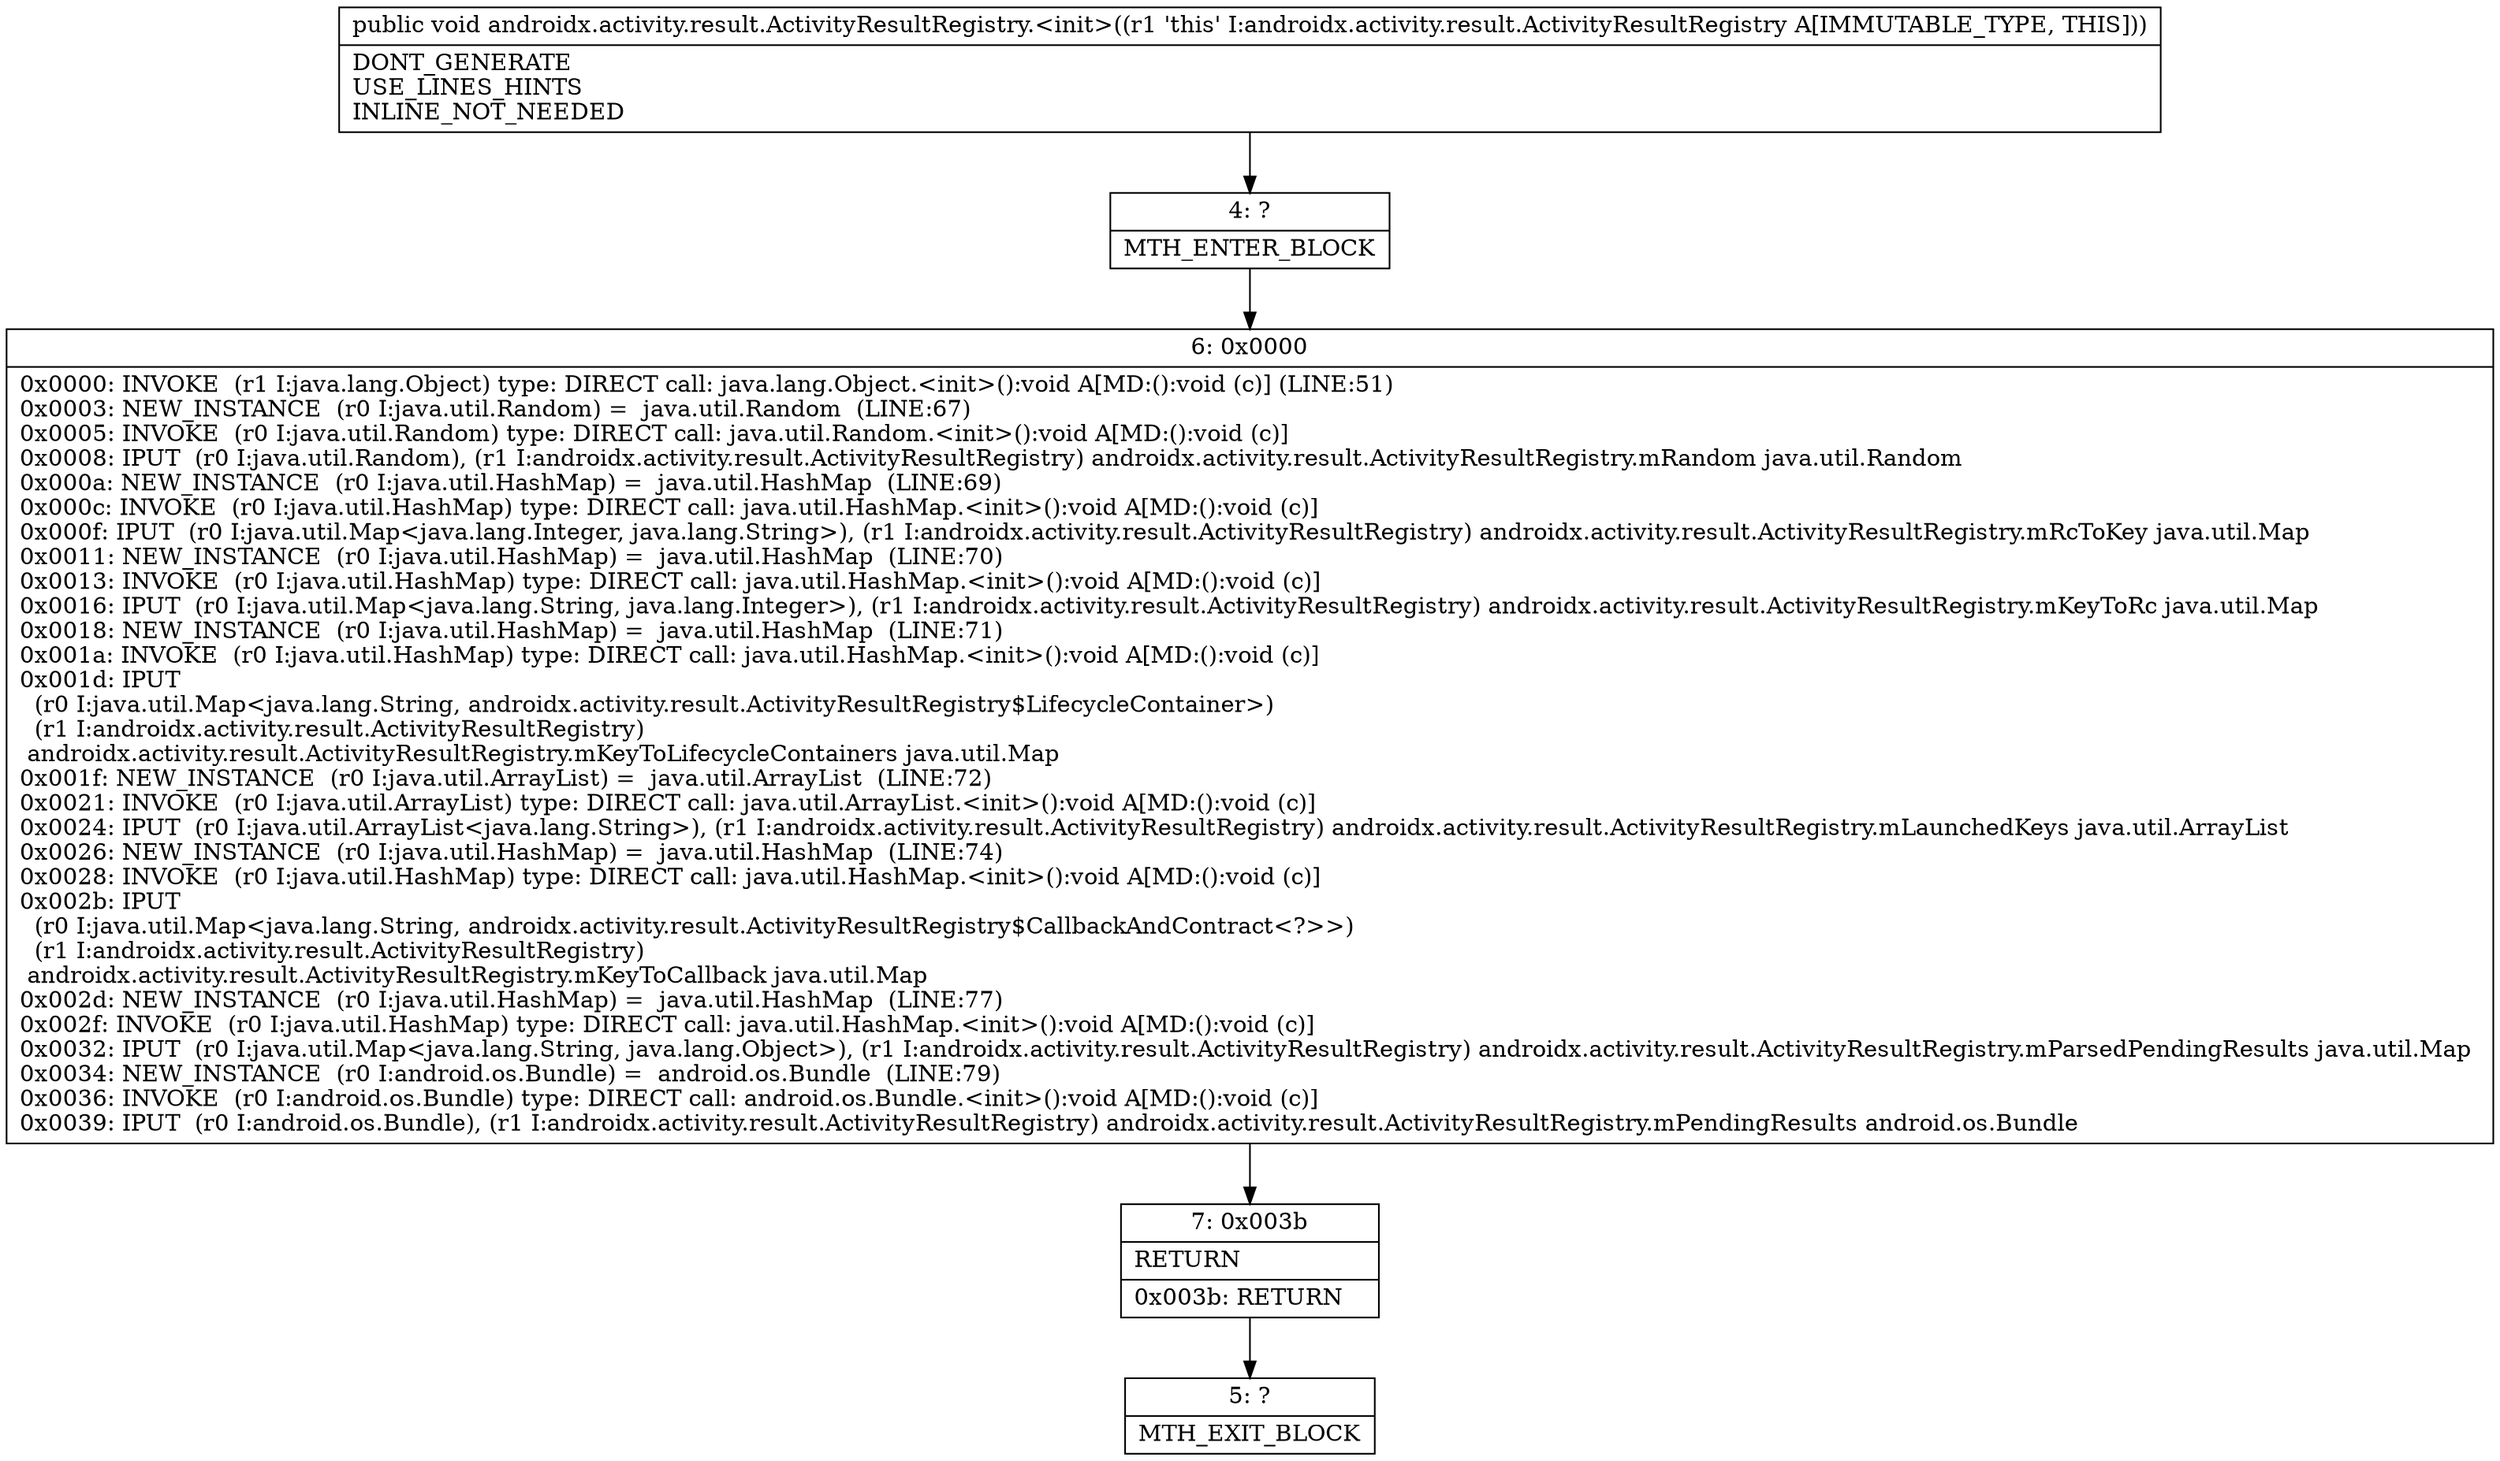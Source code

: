 digraph "CFG forandroidx.activity.result.ActivityResultRegistry.\<init\>()V" {
Node_4 [shape=record,label="{4\:\ ?|MTH_ENTER_BLOCK\l}"];
Node_6 [shape=record,label="{6\:\ 0x0000|0x0000: INVOKE  (r1 I:java.lang.Object) type: DIRECT call: java.lang.Object.\<init\>():void A[MD:():void (c)] (LINE:51)\l0x0003: NEW_INSTANCE  (r0 I:java.util.Random) =  java.util.Random  (LINE:67)\l0x0005: INVOKE  (r0 I:java.util.Random) type: DIRECT call: java.util.Random.\<init\>():void A[MD:():void (c)]\l0x0008: IPUT  (r0 I:java.util.Random), (r1 I:androidx.activity.result.ActivityResultRegistry) androidx.activity.result.ActivityResultRegistry.mRandom java.util.Random \l0x000a: NEW_INSTANCE  (r0 I:java.util.HashMap) =  java.util.HashMap  (LINE:69)\l0x000c: INVOKE  (r0 I:java.util.HashMap) type: DIRECT call: java.util.HashMap.\<init\>():void A[MD:():void (c)]\l0x000f: IPUT  (r0 I:java.util.Map\<java.lang.Integer, java.lang.String\>), (r1 I:androidx.activity.result.ActivityResultRegistry) androidx.activity.result.ActivityResultRegistry.mRcToKey java.util.Map \l0x0011: NEW_INSTANCE  (r0 I:java.util.HashMap) =  java.util.HashMap  (LINE:70)\l0x0013: INVOKE  (r0 I:java.util.HashMap) type: DIRECT call: java.util.HashMap.\<init\>():void A[MD:():void (c)]\l0x0016: IPUT  (r0 I:java.util.Map\<java.lang.String, java.lang.Integer\>), (r1 I:androidx.activity.result.ActivityResultRegistry) androidx.activity.result.ActivityResultRegistry.mKeyToRc java.util.Map \l0x0018: NEW_INSTANCE  (r0 I:java.util.HashMap) =  java.util.HashMap  (LINE:71)\l0x001a: INVOKE  (r0 I:java.util.HashMap) type: DIRECT call: java.util.HashMap.\<init\>():void A[MD:():void (c)]\l0x001d: IPUT  \l  (r0 I:java.util.Map\<java.lang.String, androidx.activity.result.ActivityResultRegistry$LifecycleContainer\>)\l  (r1 I:androidx.activity.result.ActivityResultRegistry)\l androidx.activity.result.ActivityResultRegistry.mKeyToLifecycleContainers java.util.Map \l0x001f: NEW_INSTANCE  (r0 I:java.util.ArrayList) =  java.util.ArrayList  (LINE:72)\l0x0021: INVOKE  (r0 I:java.util.ArrayList) type: DIRECT call: java.util.ArrayList.\<init\>():void A[MD:():void (c)]\l0x0024: IPUT  (r0 I:java.util.ArrayList\<java.lang.String\>), (r1 I:androidx.activity.result.ActivityResultRegistry) androidx.activity.result.ActivityResultRegistry.mLaunchedKeys java.util.ArrayList \l0x0026: NEW_INSTANCE  (r0 I:java.util.HashMap) =  java.util.HashMap  (LINE:74)\l0x0028: INVOKE  (r0 I:java.util.HashMap) type: DIRECT call: java.util.HashMap.\<init\>():void A[MD:():void (c)]\l0x002b: IPUT  \l  (r0 I:java.util.Map\<java.lang.String, androidx.activity.result.ActivityResultRegistry$CallbackAndContract\<?\>\>)\l  (r1 I:androidx.activity.result.ActivityResultRegistry)\l androidx.activity.result.ActivityResultRegistry.mKeyToCallback java.util.Map \l0x002d: NEW_INSTANCE  (r0 I:java.util.HashMap) =  java.util.HashMap  (LINE:77)\l0x002f: INVOKE  (r0 I:java.util.HashMap) type: DIRECT call: java.util.HashMap.\<init\>():void A[MD:():void (c)]\l0x0032: IPUT  (r0 I:java.util.Map\<java.lang.String, java.lang.Object\>), (r1 I:androidx.activity.result.ActivityResultRegistry) androidx.activity.result.ActivityResultRegistry.mParsedPendingResults java.util.Map \l0x0034: NEW_INSTANCE  (r0 I:android.os.Bundle) =  android.os.Bundle  (LINE:79)\l0x0036: INVOKE  (r0 I:android.os.Bundle) type: DIRECT call: android.os.Bundle.\<init\>():void A[MD:():void (c)]\l0x0039: IPUT  (r0 I:android.os.Bundle), (r1 I:androidx.activity.result.ActivityResultRegistry) androidx.activity.result.ActivityResultRegistry.mPendingResults android.os.Bundle \l}"];
Node_7 [shape=record,label="{7\:\ 0x003b|RETURN\l|0x003b: RETURN   \l}"];
Node_5 [shape=record,label="{5\:\ ?|MTH_EXIT_BLOCK\l}"];
MethodNode[shape=record,label="{public void androidx.activity.result.ActivityResultRegistry.\<init\>((r1 'this' I:androidx.activity.result.ActivityResultRegistry A[IMMUTABLE_TYPE, THIS]))  | DONT_GENERATE\lUSE_LINES_HINTS\lINLINE_NOT_NEEDED\l}"];
MethodNode -> Node_4;Node_4 -> Node_6;
Node_6 -> Node_7;
Node_7 -> Node_5;
}

